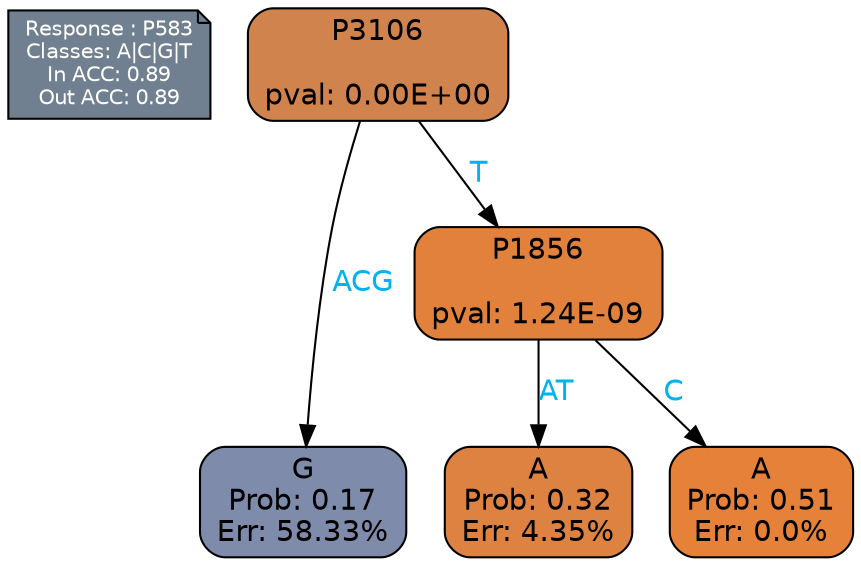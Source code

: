 digraph Tree {
node [shape=box, style="filled, rounded", color="black", fontname=helvetica] ;
graph [ranksep=equally, splines=polylines, bgcolor=transparent, dpi=600] ;
edge [fontname=helvetica] ;
LEGEND [label="Response : P583
Classes: A|C|G|T
In ACC: 0.89
Out ACC: 0.89
",shape=note,align=left,style=filled,fillcolor="slategray",fontcolor="white",fontsize=10];1 [label="P3106

pval: 0.00E+00", fillcolor="#d1834e"] ;
2 [label="G
Prob: 0.17
Err: 58.33%", fillcolor="#7f8bab"] ;
3 [label="P1856

pval: 1.24E-09", fillcolor="#e2813b"] ;
4 [label="A
Prob: 0.32
Err: 4.35%", fillcolor="#dd8240"] ;
5 [label="A
Prob: 0.51
Err: 0.0%", fillcolor="#e58139"] ;
1 -> 2 [label="ACG",fontcolor=deepskyblue2] ;
1 -> 3 [label="T",fontcolor=deepskyblue2] ;
3 -> 4 [label="AT",fontcolor=deepskyblue2] ;
3 -> 5 [label="C",fontcolor=deepskyblue2] ;
{rank = same; 2;4;5;}{rank = same; LEGEND;1;}}